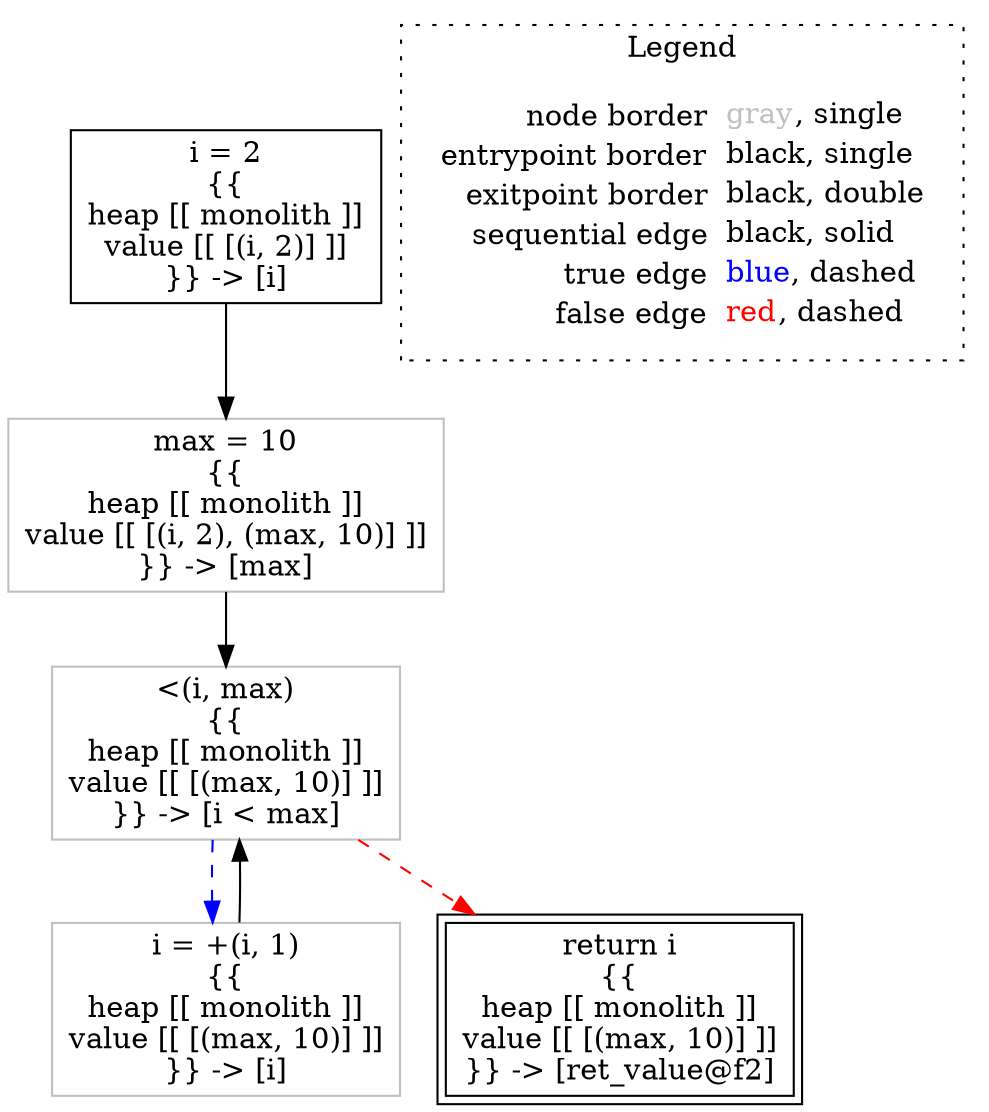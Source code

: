 digraph {
	"node0" [shape="rect",color="black",label=<i = 2<BR/>{{<BR/>heap [[ monolith ]]<BR/>value [[ [(i, 2)] ]]<BR/>}} -&gt; [i]>];
	"node1" [shape="rect",color="gray",label=<i = +(i, 1)<BR/>{{<BR/>heap [[ monolith ]]<BR/>value [[ [(max, 10)] ]]<BR/>}} -&gt; [i]>];
	"node2" [shape="rect",color="gray",label=<max = 10<BR/>{{<BR/>heap [[ monolith ]]<BR/>value [[ [(i, 2), (max, 10)] ]]<BR/>}} -&gt; [max]>];
	"node3" [shape="rect",color="gray",label=<&lt;(i, max)<BR/>{{<BR/>heap [[ monolith ]]<BR/>value [[ [(max, 10)] ]]<BR/>}} -&gt; [i &lt; max]>];
	"node4" [shape="rect",color="black",peripheries="2",label=<return i<BR/>{{<BR/>heap [[ monolith ]]<BR/>value [[ [(max, 10)] ]]<BR/>}} -&gt; [ret_value@f2]>];
	"node1" -> "node3" [color="black"];
	"node2" -> "node3" [color="black"];
	"node3" -> "node1" [color="blue",style="dashed"];
	"node3" -> "node4" [color="red",style="dashed"];
	"node0" -> "node2" [color="black"];
subgraph cluster_legend {
	label="Legend";
	style=dotted;
	node [shape=plaintext];
	"legend" [label=<<table border="0" cellpadding="2" cellspacing="0" cellborder="0"><tr><td align="right">node border&nbsp;</td><td align="left"><font color="gray">gray</font>, single</td></tr><tr><td align="right">entrypoint border&nbsp;</td><td align="left"><font color="black">black</font>, single</td></tr><tr><td align="right">exitpoint border&nbsp;</td><td align="left"><font color="black">black</font>, double</td></tr><tr><td align="right">sequential edge&nbsp;</td><td align="left"><font color="black">black</font>, solid</td></tr><tr><td align="right">true edge&nbsp;</td><td align="left"><font color="blue">blue</font>, dashed</td></tr><tr><td align="right">false edge&nbsp;</td><td align="left"><font color="red">red</font>, dashed</td></tr></table>>];
}

}

